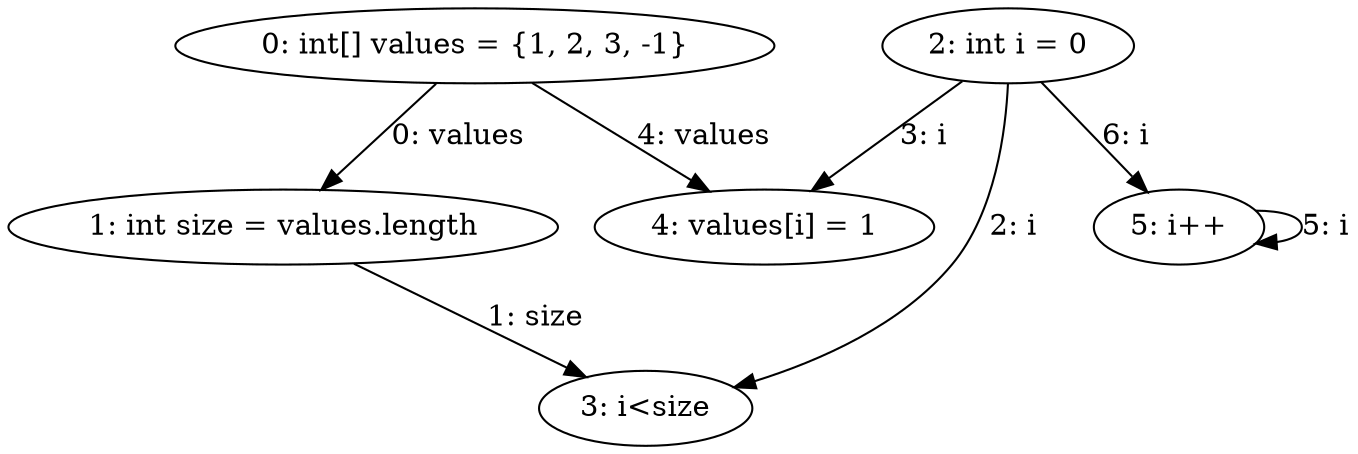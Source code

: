 digraph G {
  1 [ label="0: int[] values = {1, 2, 3, -1}" ];
  2 [ label="1: int size = values.length" ];
  3 [ label="2: int i = 0" ];
  4 [ label="3: i<size" ];
  5 [ label="4: values[i] = 1" ];
  6 [ label="5: i++" ];
  1 -> 2 [ label="0: values" ];
  2 -> 4 [ label="1: size" ];
  3 -> 4 [ label="2: i" ];
  3 -> 5 [ label="3: i" ];
  1 -> 5 [ label="4: values" ];
  6 -> 6 [ label="5: i" ];
  3 -> 6 [ label="6: i" ];
}

